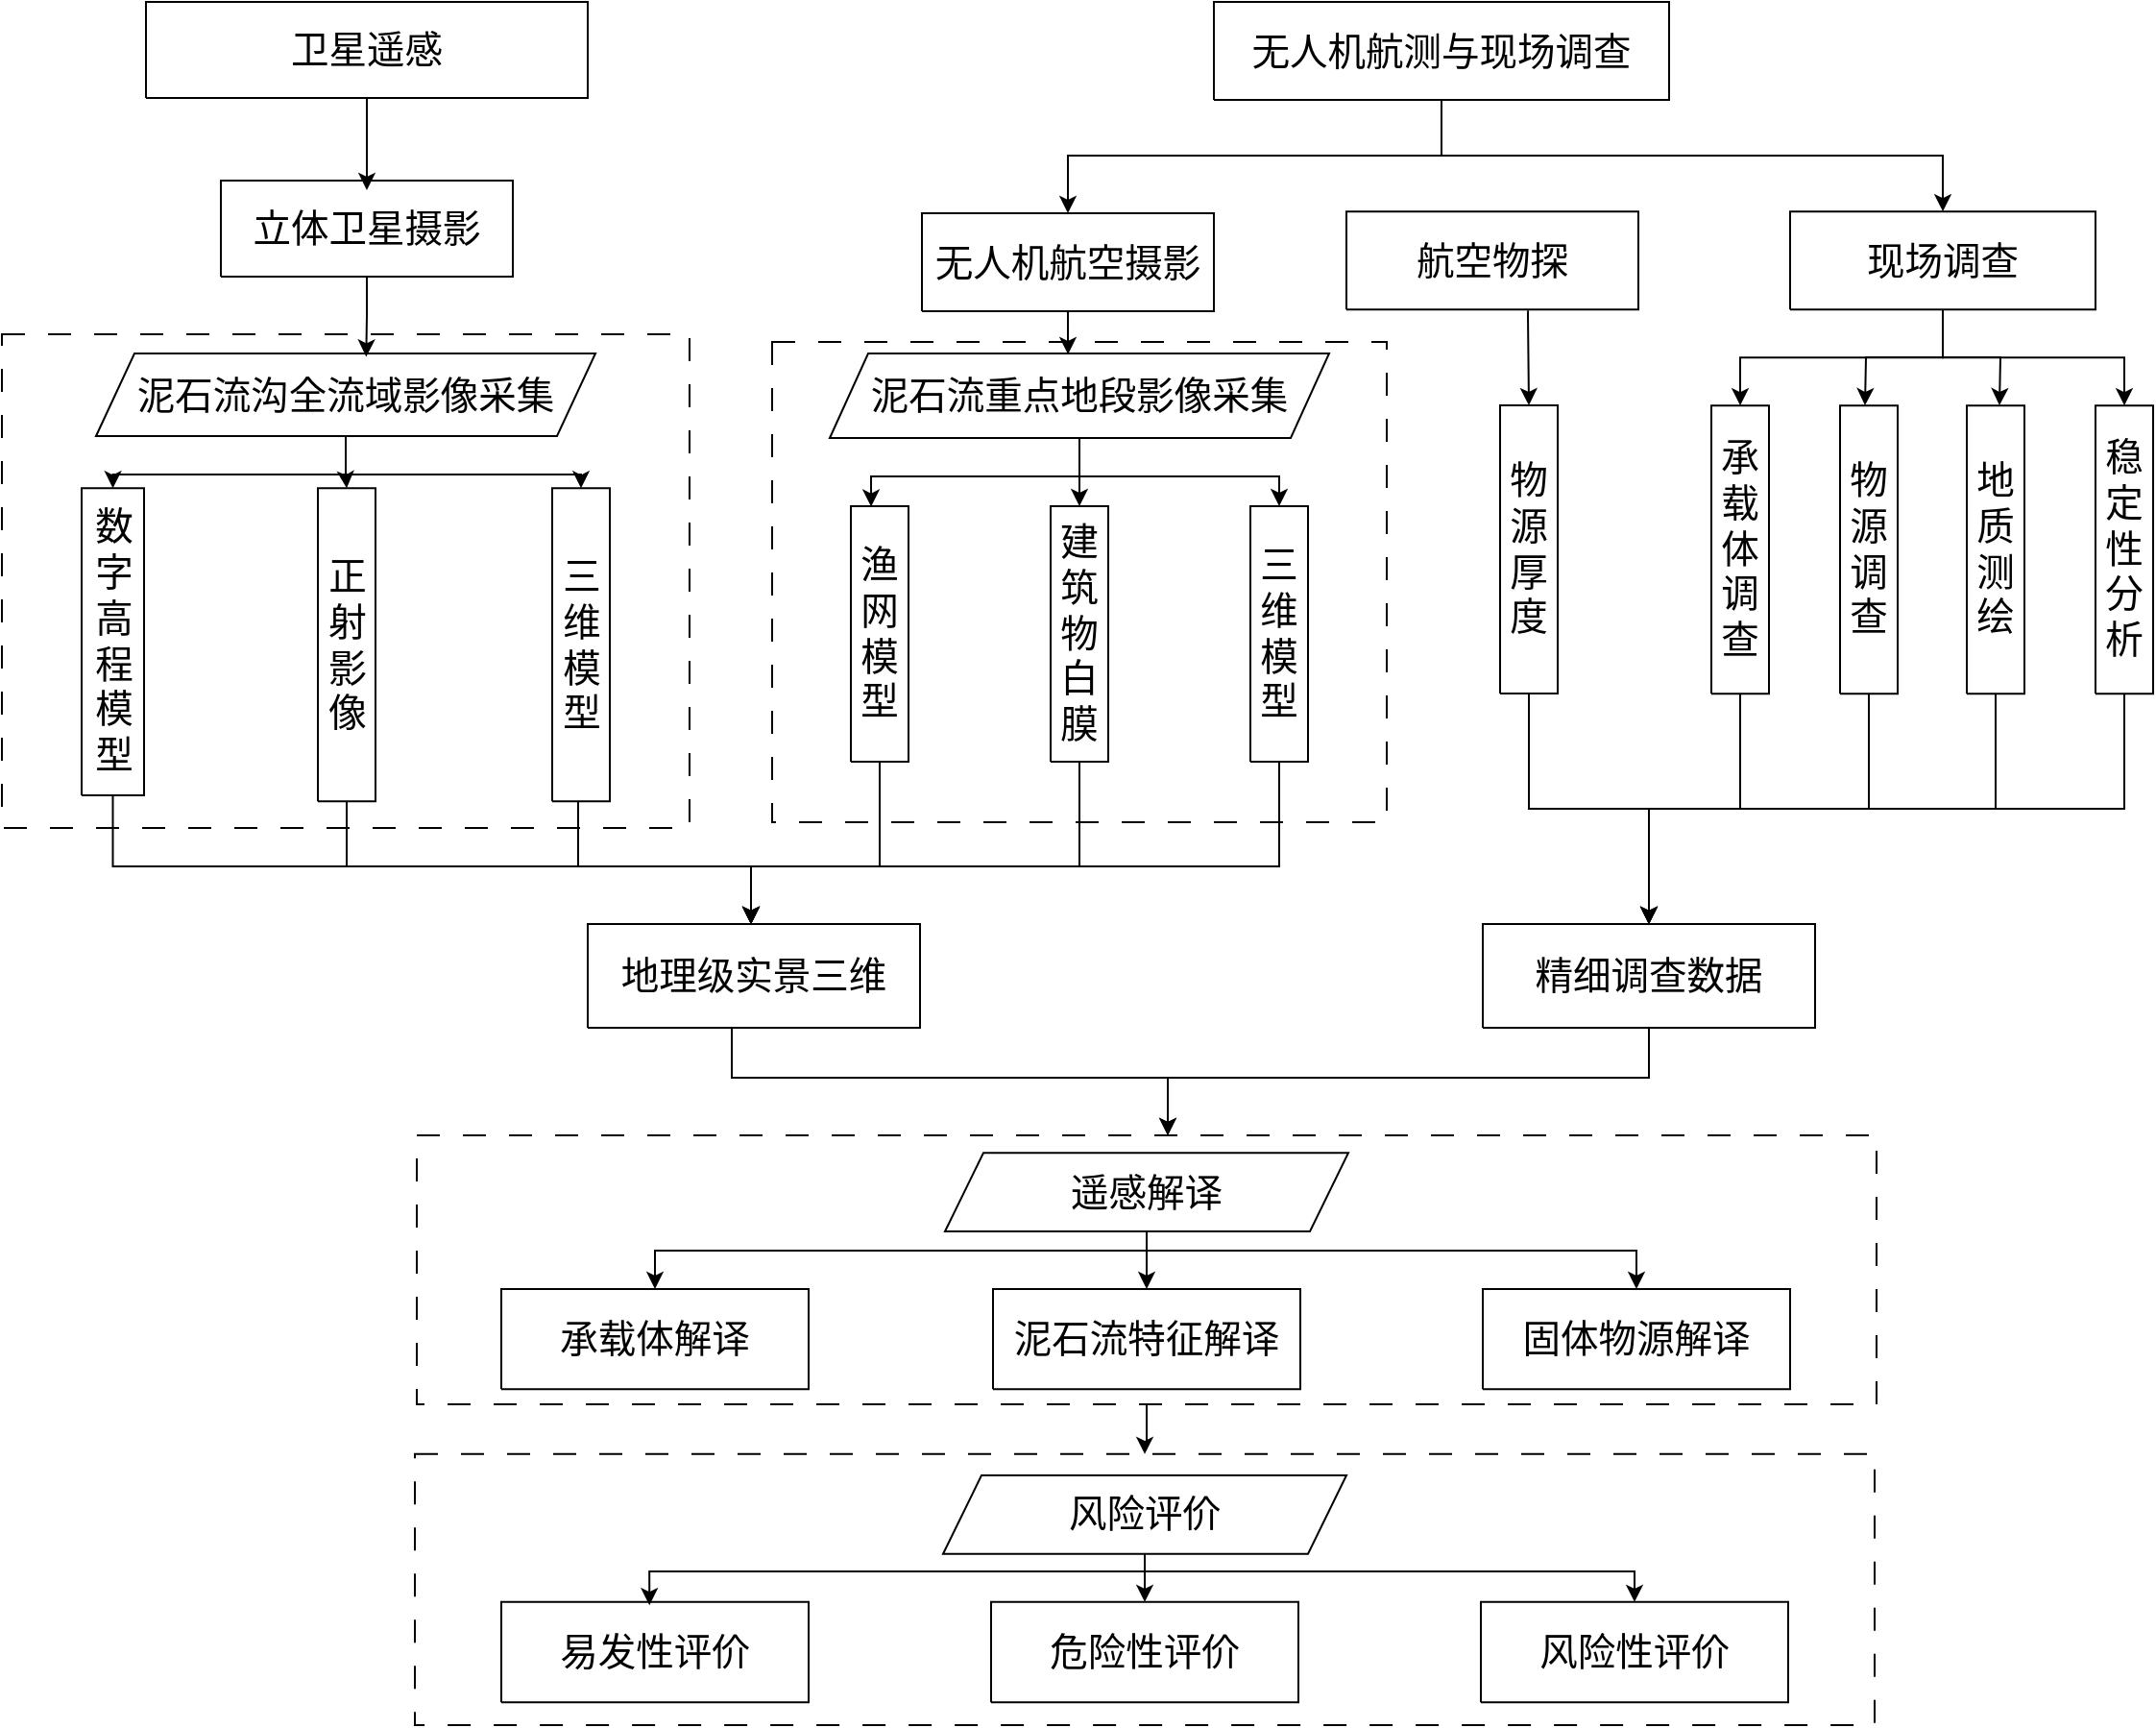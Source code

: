 <mxfile version="24.8.4">
  <diagram name="Page-1" id="Page-1">
    <mxGraphModel dx="2440" dy="1301" grid="1" gridSize="10" guides="1" tooltips="1" connect="1" arrows="1" fold="1" page="1" pageScale="1" pageWidth="827" pageHeight="1169" math="0" shadow="0">
      <root>
        <mxCell id="0" />
        <mxCell id="1" parent="0" />
        <mxCell id="-QJdFKXYUfbJt9k9TEs7-112" value="" style="rounded=0;whiteSpace=wrap;html=1;dashed=1;dashPattern=12 12;" vertex="1" parent="1">
          <mxGeometry x="741" y="297" width="320" height="250" as="geometry" />
        </mxCell>
        <mxCell id="-QJdFKXYUfbJt9k9TEs7-99" value="" style="rounded=0;whiteSpace=wrap;html=1;dashed=1;dashPattern=12 12;" vertex="1" parent="1">
          <mxGeometry x="340" y="293" width="358" height="257" as="geometry" />
        </mxCell>
        <mxCell id="-QJdFKXYUfbJt9k9TEs7-88" value="" style="rounded=0;whiteSpace=wrap;html=1;dashed=1;dashPattern=12 12;" vertex="1" parent="1">
          <mxGeometry x="555" y="875.93" width="760" height="141.07" as="geometry" />
        </mxCell>
        <mxCell id="-QJdFKXYUfbJt9k9TEs7-161" style="edgeStyle=orthogonalEdgeStyle;rounded=0;orthogonalLoop=1;jettySize=auto;html=1;entryX=0.5;entryY=0;entryDx=0;entryDy=0;" edge="1" parent="1" source="-QJdFKXYUfbJt9k9TEs7-80" target="-QJdFKXYUfbJt9k9TEs7-88">
          <mxGeometry relative="1" as="geometry" />
        </mxCell>
        <mxCell id="-QJdFKXYUfbJt9k9TEs7-80" value="" style="rounded=0;whiteSpace=wrap;html=1;dashed=1;dashPattern=12 12;" vertex="1" parent="1">
          <mxGeometry x="556" y="710" width="760" height="140" as="geometry" />
        </mxCell>
        <mxCell id="-QJdFKXYUfbJt9k9TEs7-141" style="edgeStyle=orthogonalEdgeStyle;rounded=0;orthogonalLoop=1;jettySize=auto;html=1;" edge="1" parent="1" source="2">
          <mxGeometry relative="1" as="geometry">
            <mxPoint x="730" y="600" as="targetPoint" />
            <Array as="points">
              <mxPoint x="398" y="570" />
              <mxPoint x="730" y="570" />
            </Array>
          </mxGeometry>
        </mxCell>
        <UserObject label="&lt;div style=&quot;font-size: 1px&quot;&gt;&lt;font style=&quot;font-size:19.76px;font-family:Calibri;color:#000000;direction:ltr;letter-spacing:0px;line-height:120%;opacity:1&quot;&gt;数字高程模型&lt;/font&gt;&lt;/div&gt;" tags="背景" id="2">
          <mxCell style="verticalAlign=middle;align=center;overflow=width;vsdxID=3;fillColor=#ffffff;gradientColor=none;shape=stencil(nZBLDoAgDERP0z3SIyjew0SURgSD+Lu9kMZoXLhwN9O+tukAlrNpJg1SzDH4QW/URgNYgZTkjA4UkwJUgGXng+6DX1zLfmoymdXo17xh5zmRJ6Q42BWCfc2oJfdAr+Yv+AP9Cb7OJ3H/2JG1HNGz/84klThPVCc=);strokeColor=#000000;points=[[0.5,1,0],[1,0.5,0],[0.5,0,0],[0,0.5,0],[0.5,0.5,0]];labelBackgroundColor=none;rounded=0;html=1;whiteSpace=wrap;" parent="1" vertex="1">
            <mxGeometry x="381.5" y="373.14" width="32.5" height="159.86" as="geometry" />
          </mxCell>
        </UserObject>
        <UserObject label="&lt;div style=&quot;font-size: 1px&quot;&gt;&lt;p style=&quot;text-align:center;margin-left:0;margin-right:0;margin-top:0px;margin-bottom:0px;text-indent:0;vertical-align:middle;direction:ltr;&quot;&gt;&lt;font style=&quot;font-size:19.76px;font-family:Calibri;color:#000000;direction:ltr;letter-spacing:0px;line-height:120%;opacity:1&quot;&gt;立体卫星摄影&lt;br/&gt;&lt;/font&gt;&lt;/p&gt;&lt;/div&gt;" tags="背景" id="5">
          <mxCell style="verticalAlign=middle;align=center;overflow=width;vsdxID=19;fillColor=#ffffff;gradientColor=none;shape=stencil(nZBLDoAgDERP0z3SIyjew0SURgSD+Lu9kMZoXLhwN9O+tukAlrNpJg1SzDH4QW/URgNYgZTkjA4UkwJUgGXng+6DX1zLfmoymdXo17xh5zmRJ6Q42BWCfc2oJfdAr+Yv+AP9Cb7OJ3H/2JG1HNGz/84klThPVCc=);strokeColor=#000000;points=[[0.5,1,0],[1,0.5,0],[0.5,0,0],[0,0.5,0],[0.5,0.5,0]];labelBackgroundColor=none;rounded=0;html=1;whiteSpace=wrap;" parent="1" vertex="1">
            <mxGeometry x="454" y="213" width="152" height="50" as="geometry" />
          </mxCell>
        </UserObject>
        <UserObject label="&lt;div style=&quot;font-size: 1px&quot;&gt;&lt;p style=&quot;text-align:center;margin-left:0;margin-right:0;margin-top:0px;margin-bottom:0px;text-indent:0;vertical-align:middle;direction:ltr;&quot;&gt;&lt;font style=&quot;font-size:19.76px;font-family:Calibri;color:#000000;direction:ltr;letter-spacing:0px;line-height:120%;opacity:1&quot;&gt;无人机航空摄影&lt;br/&gt;&lt;/font&gt;&lt;/p&gt;&lt;/div&gt;" tags="背景" id="6">
          <mxCell style="verticalAlign=middle;align=center;overflow=width;vsdxID=20;fillColor=#ffffff;gradientColor=none;shape=stencil(nZBLDoAgDERP0z3SIyjew0SURgSD+Lu9kMZoXLhwN9O+tukAlrNpJg1SzDH4QW/URgNYgZTkjA4UkwJUgGXng+6DX1zLfmoymdXo17xh5zmRJ6Q42BWCfc2oJfdAr+Yv+AP9Cb7OJ3H/2JG1HNGz/84klThPVCc=);strokeColor=#000000;points=[[0.5,1,0],[1,0.5,0],[0.5,0,0],[0,0.5,0],[0.5,0.5,0]];labelBackgroundColor=none;rounded=0;html=1;whiteSpace=wrap;" parent="1" vertex="1">
            <mxGeometry x="819" y="230" width="152" height="51" as="geometry" />
          </mxCell>
        </UserObject>
        <mxCell id="-QJdFKXYUfbJt9k9TEs7-83" style="edgeStyle=orthogonalEdgeStyle;rounded=0;orthogonalLoop=1;jettySize=auto;html=1;" edge="1" parent="1" source="10">
          <mxGeometry relative="1" as="geometry">
            <mxPoint x="947" y="710" as="targetPoint" />
            <Array as="points">
              <mxPoint x="720" y="680" />
              <mxPoint x="947" y="680" />
            </Array>
          </mxGeometry>
        </mxCell>
        <UserObject label="&lt;div style=&quot;font-size: 1px&quot;&gt;&lt;p style=&quot;text-align:center;margin-left:0;margin-right:0;margin-top:0px;margin-bottom:0px;text-indent:0;vertical-align:middle;direction:ltr;&quot;&gt;&lt;font style=&quot;font-size:19.76px;font-family:Calibri;color:#000000;direction:ltr;letter-spacing:0px;line-height:120%;opacity:1&quot;&gt;地理级实景三维&lt;br/&gt;&lt;/font&gt;&lt;/p&gt;&lt;/div&gt;" tags="背景" id="10">
          <mxCell style="verticalAlign=middle;align=center;overflow=width;vsdxID=40;fillColor=#ffffff;gradientColor=none;shape=stencil(nZBLDoAgDERP0z3SIyjew0SURgSD+Lu9kMZoXLhwN9O+tukAlrNpJg1SzDH4QW/URgNYgZTkjA4UkwJUgGXng+6DX1zLfmoymdXo17xh5zmRJ6Q42BWCfc2oJfdAr+Yv+AP9Cb7OJ3H/2JG1HNGz/84klThPVCc=);strokeColor=#000000;points=[[0.5,1,0],[1,0.5,0],[0.5,0,0],[0,0.5,0],[0.5,0.5,0]];labelBackgroundColor=none;rounded=0;html=1;whiteSpace=wrap;" parent="1" vertex="1">
            <mxGeometry x="645" y="600" width="173" height="54" as="geometry" />
          </mxCell>
        </UserObject>
        <mxCell id="-QJdFKXYUfbJt9k9TEs7-29" value="" style="edgeStyle=orthogonalEdgeStyle;rounded=0;orthogonalLoop=1;jettySize=auto;html=1;" edge="1" parent="1" source="-QJdFKXYUfbJt9k9TEs7-23">
          <mxGeometry relative="1" as="geometry">
            <mxPoint x="530" y="218" as="targetPoint" />
          </mxGeometry>
        </mxCell>
        <UserObject label="&lt;div style=&quot;font-size: 1px&quot;&gt;&lt;p style=&quot;text-align:center;margin-left:0;margin-right:0;margin-top:0px;margin-bottom:0px;text-indent:0;vertical-align:middle;direction:ltr;&quot;&gt;&lt;font style=&quot;font-size:19.76px;font-family:Calibri;color:#000000;direction:ltr;letter-spacing:0px;line-height:120%;opacity:1&quot;&gt;卫星遥感&lt;br&gt;&lt;/font&gt;&lt;/p&gt;&lt;/div&gt;" tags="背景" id="-QJdFKXYUfbJt9k9TEs7-23">
          <mxCell style="verticalAlign=middle;align=center;overflow=width;vsdxID=19;fillColor=#ffffff;gradientColor=none;shape=stencil(nZBLDoAgDERP0z3SIyjew0SURgSD+Lu9kMZoXLhwN9O+tukAlrNpJg1SzDH4QW/URgNYgZTkjA4UkwJUgGXng+6DX1zLfmoymdXo17xh5zmRJ6Q42BWCfc2oJfdAr+Yv+AP9Cb7OJ3H/2JG1HNGz/84klThPVCc=);strokeColor=#000000;points=[[0.5,1,0],[1,0.5,0],[0.5,0,0],[0,0.5,0],[0.5,0.5,0]];labelBackgroundColor=none;rounded=0;html=1;whiteSpace=wrap;" vertex="1" parent="1">
            <mxGeometry x="415" y="120" width="230" height="50" as="geometry" />
          </mxCell>
        </UserObject>
        <mxCell id="-QJdFKXYUfbJt9k9TEs7-30" value="" style="edgeStyle=orthogonalEdgeStyle;rounded=0;orthogonalLoop=1;jettySize=auto;html=1;" edge="1" parent="1" source="-QJdFKXYUfbJt9k9TEs7-24" target="6">
          <mxGeometry relative="1" as="geometry">
            <Array as="points">
              <mxPoint x="1089" y="200" />
              <mxPoint x="895" y="200" />
            </Array>
          </mxGeometry>
        </mxCell>
        <UserObject label="&lt;div style=&quot;font-size: 1px&quot;&gt;&lt;p style=&quot;text-align:center;margin-left:0;margin-right:0;margin-top:0px;margin-bottom:0px;text-indent:0;vertical-align:middle;direction:ltr;&quot;&gt;&lt;font style=&quot;font-size:19.76px;font-family:Calibri;color:#000000;direction:ltr;letter-spacing:0px;line-height:120%;opacity:1&quot;&gt;无人机航测与现场调查&lt;br&gt;&lt;/font&gt;&lt;/p&gt;&lt;/div&gt;" tags="背景" id="-QJdFKXYUfbJt9k9TEs7-24">
          <mxCell style="verticalAlign=middle;align=center;overflow=width;vsdxID=19;fillColor=#ffffff;gradientColor=none;shape=stencil(nZBLDoAgDERP0z3SIyjew0SURgSD+Lu9kMZoXLhwN9O+tukAlrNpJg1SzDH4QW/URgNYgZTkjA4UkwJUgGXng+6DX1zLfmoymdXo17xh5zmRJ6Q42BWCfc2oJfdAr+Yv+AP9Cb7OJ3H/2JG1HNGz/84klThPVCc=);strokeColor=#000000;points=[[0.5,1,0],[1,0.5,0],[0.5,0,0],[0,0.5,0],[0.5,0.5,0]];labelBackgroundColor=none;rounded=0;html=1;whiteSpace=wrap;" vertex="1" parent="1">
            <mxGeometry x="971" y="120" width="237" height="51" as="geometry" />
          </mxCell>
        </UserObject>
        <mxCell id="-QJdFKXYUfbJt9k9TEs7-60" style="edgeStyle=orthogonalEdgeStyle;rounded=0;orthogonalLoop=1;jettySize=auto;html=1;" edge="1" parent="1" source="-QJdFKXYUfbJt9k9TEs7-31">
          <mxGeometry relative="1" as="geometry">
            <mxPoint x="1310" y="330" as="targetPoint" />
          </mxGeometry>
        </mxCell>
        <mxCell id="-QJdFKXYUfbJt9k9TEs7-61" style="edgeStyle=orthogonalEdgeStyle;rounded=0;orthogonalLoop=1;jettySize=auto;html=1;" edge="1" parent="1" source="-QJdFKXYUfbJt9k9TEs7-31">
          <mxGeometry relative="1" as="geometry">
            <mxPoint x="1380" y="330" as="targetPoint" />
          </mxGeometry>
        </mxCell>
        <UserObject label="&lt;div style=&quot;font-size: 1px&quot;&gt;&lt;p style=&quot;text-align:center;margin-left:0;margin-right:0;margin-top:0px;margin-bottom:0px;text-indent:0;vertical-align:middle;direction:ltr;&quot;&gt;&lt;font style=&quot;font-size:19.76px;font-family:Calibri;color:#000000;direction:ltr;letter-spacing:0px;line-height:120%;opacity:1&quot;&gt;现场调查&lt;br&gt;&lt;/font&gt;&lt;/p&gt;&lt;/div&gt;" tags="背景" id="-QJdFKXYUfbJt9k9TEs7-31">
          <mxCell style="verticalAlign=middle;align=center;overflow=width;vsdxID=20;fillColor=#ffffff;gradientColor=none;shape=stencil(nZBLDoAgDERP0z3SIyjew0SURgSD+Lu9kMZoXLhwN9O+tukAlrNpJg1SzDH4QW/URgNYgZTkjA4UkwJUgGXng+6DX1zLfmoymdXo17xh5zmRJ6Q42BWCfc2oJfdAr+Yv+AP9Cb7OJ3H/2JG1HNGz/84klThPVCc=);strokeColor=#000000;points=[[0.5,1,0],[1,0.5,0],[0.5,0,0],[0,0.5,0],[0.5,0.5,0]];labelBackgroundColor=none;rounded=0;html=1;whiteSpace=wrap;" vertex="1" parent="1">
            <mxGeometry x="1271" y="229.07" width="159" height="51" as="geometry" />
          </mxCell>
        </UserObject>
        <mxCell id="-QJdFKXYUfbJt9k9TEs7-32" style="edgeStyle=orthogonalEdgeStyle;rounded=0;orthogonalLoop=1;jettySize=auto;html=1;entryX=0.5;entryY=0;entryDx=0;entryDy=0;entryPerimeter=0;" edge="1" parent="1" source="-QJdFKXYUfbJt9k9TEs7-24" target="-QJdFKXYUfbJt9k9TEs7-31">
          <mxGeometry relative="1" as="geometry">
            <Array as="points">
              <mxPoint x="1089" y="200" />
              <mxPoint x="1351" y="200" />
            </Array>
          </mxGeometry>
        </mxCell>
        <UserObject label="&lt;div style=&quot;&quot;&gt;&lt;p style=&quot;text-align: center; margin: 0px; text-indent: 0px; vertical-align: middle; direction: ltr;&quot;&gt;&lt;font face=&quot;Calibri&quot;&gt;&lt;span style=&quot;font-size: 19.76px;&quot;&gt;承载体调查&lt;/span&gt;&lt;/font&gt;&lt;/p&gt;&lt;/div&gt;" tags="背景" id="-QJdFKXYUfbJt9k9TEs7-48">
          <mxCell style="verticalAlign=middle;align=center;overflow=width;vsdxID=9;fillColor=#ffffff;gradientColor=none;shape=stencil(nZBLDoAgDERP0z3SIyjew0SURgSD+Lu9kMZoXLhwN9O+tukAlrNpJg1SzDH4QW/URgNYgZTkjA4UkwJUgGXng+6DX1zLfmoymdXo17xh5zmRJ6Q42BWCfc2oJfdAr+Yv+AP9Cb7OJ3H/2JG1HNGz/84klThPVCc=);strokeColor=#000000;points=[[0.5,1,0],[1,0.5,0],[0.5,0,0],[0,0.5,0],[0.5,0.5,0]];labelBackgroundColor=none;rounded=0;html=1;whiteSpace=wrap;" vertex="1" parent="1">
            <mxGeometry x="1230" y="330.07" width="30" height="150" as="geometry" />
          </mxCell>
        </UserObject>
        <UserObject label="&lt;div style=&quot;&quot;&gt;&lt;p style=&quot;text-align: center; margin: 0px; text-indent: 0px; vertical-align: middle; direction: ltr;&quot;&gt;&lt;font face=&quot;Calibri&quot;&gt;&lt;span style=&quot;font-size: 19.76px;&quot;&gt;物源调查&lt;/span&gt;&lt;/font&gt;&lt;/p&gt;&lt;/div&gt;" tags="背景" id="-QJdFKXYUfbJt9k9TEs7-49">
          <mxCell style="verticalAlign=middle;align=center;overflow=width;vsdxID=9;fillColor=#ffffff;gradientColor=none;shape=stencil(nZBLDoAgDERP0z3SIyjew0SURgSD+Lu9kMZoXLhwN9O+tukAlrNpJg1SzDH4QW/URgNYgZTkjA4UkwJUgGXng+6DX1zLfmoymdXo17xh5zmRJ6Q42BWCfc2oJfdAr+Yv+AP9Cb7OJ3H/2JG1HNGz/84klThPVCc=);strokeColor=#000000;points=[[0.5,1,0],[1,0.5,0],[0.5,0,0],[0,0.5,0],[0.5,0.5,0]];labelBackgroundColor=none;rounded=0;html=1;whiteSpace=wrap;" vertex="1" parent="1">
            <mxGeometry x="1297" y="330.07" width="30" height="150" as="geometry" />
          </mxCell>
        </UserObject>
        <UserObject label="&lt;div style=&quot;&quot;&gt;&lt;p style=&quot;text-align: center; margin: 0px; text-indent: 0px; vertical-align: middle; direction: ltr;&quot;&gt;&lt;font face=&quot;Calibri&quot;&gt;&lt;span style=&quot;font-size: 19.76px;&quot;&gt;地质测绘&lt;/span&gt;&lt;/font&gt;&lt;/p&gt;&lt;/div&gt;" tags="背景" id="-QJdFKXYUfbJt9k9TEs7-50">
          <mxCell style="verticalAlign=middle;align=center;overflow=width;vsdxID=9;fillColor=#ffffff;gradientColor=none;shape=stencil(nZBLDoAgDERP0z3SIyjew0SURgSD+Lu9kMZoXLhwN9O+tukAlrNpJg1SzDH4QW/URgNYgZTkjA4UkwJUgGXng+6DX1zLfmoymdXo17xh5zmRJ6Q42BWCfc2oJfdAr+Yv+AP9Cb7OJ3H/2JG1HNGz/84klThPVCc=);strokeColor=#000000;points=[[0.5,1,0],[1,0.5,0],[0.5,0,0],[0,0.5,0],[0.5,0.5,0]];labelBackgroundColor=none;rounded=0;html=1;whiteSpace=wrap;" vertex="1" parent="1">
            <mxGeometry x="1363" y="330.07" width="30" height="150" as="geometry" />
          </mxCell>
        </UserObject>
        <UserObject label="&lt;div style=&quot;&quot;&gt;&lt;p style=&quot;text-align: center; margin: 0px; text-indent: 0px; vertical-align: middle; direction: ltr;&quot;&gt;&lt;font face=&quot;Calibri&quot;&gt;&lt;span style=&quot;font-size: 19.76px;&quot;&gt;稳定性分析&lt;/span&gt;&lt;/font&gt;&lt;/p&gt;&lt;/div&gt;" tags="背景" id="-QJdFKXYUfbJt9k9TEs7-52">
          <mxCell style="verticalAlign=middle;align=center;overflow=width;vsdxID=9;fillColor=#ffffff;gradientColor=none;shape=stencil(nZBLDoAgDERP0z3SIyjew0SURgSD+Lu9kMZoXLhwN9O+tukAlrNpJg1SzDH4QW/URgNYgZTkjA4UkwJUgGXng+6DX1zLfmoymdXo17xh5zmRJ6Q42BWCfc2oJfdAr+Yv+AP9Cb7OJ3H/2JG1HNGz/84klThPVCc=);strokeColor=#000000;points=[[0.5,1,0],[1,0.5,0],[0.5,0,0],[0,0.5,0],[0.5,0.5,0]];labelBackgroundColor=none;rounded=0;html=1;whiteSpace=wrap;" vertex="1" parent="1">
            <mxGeometry x="1430" y="330.07" width="30" height="150" as="geometry" />
          </mxCell>
        </UserObject>
        <UserObject label="&lt;div style=&quot;font-size: 1px&quot;&gt;&lt;p style=&quot;text-align:center;margin-left:0;margin-right:0;margin-top:0px;margin-bottom:0px;text-indent:0;vertical-align:middle;direction:ltr;&quot;&gt;&lt;font style=&quot;font-size:19.76px;font-family:Calibri;color:#000000;direction:ltr;letter-spacing:0px;line-height:120%;opacity:1&quot;&gt;航空物探&lt;/font&gt;&lt;/p&gt;&lt;/div&gt;" tags="背景" id="-QJdFKXYUfbJt9k9TEs7-54">
          <mxCell style="verticalAlign=middle;align=center;overflow=width;vsdxID=20;fillColor=#ffffff;gradientColor=none;shape=stencil(nZBLDoAgDERP0z3SIyjew0SURgSD+Lu9kMZoXLhwN9O+tukAlrNpJg1SzDH4QW/URgNYgZTkjA4UkwJUgGXng+6DX1zLfmoymdXo17xh5zmRJ6Q42BWCfc2oJfdAr+Yv+AP9Cb7OJ3H/2JG1HNGz/84klThPVCc=);strokeColor=#000000;points=[[0.5,1,0],[1,0.5,0],[0.5,0,0],[0,0.5,0],[0.5,0.5,0]];labelBackgroundColor=none;rounded=0;html=1;whiteSpace=wrap;" vertex="1" parent="1">
            <mxGeometry x="1040" y="229.07" width="152" height="51" as="geometry" />
          </mxCell>
        </UserObject>
        <UserObject label="&lt;div style=&quot;&quot;&gt;&lt;p style=&quot;text-align: center; margin: 0px; text-indent: 0px; vertical-align: middle; direction: ltr;&quot;&gt;&lt;font face=&quot;Calibri&quot;&gt;&lt;span style=&quot;font-size: 19.76px;&quot;&gt;物源厚度&lt;/span&gt;&lt;/font&gt;&lt;/p&gt;&lt;/div&gt;" tags="背景" id="-QJdFKXYUfbJt9k9TEs7-55">
          <mxCell style="verticalAlign=middle;align=center;overflow=width;vsdxID=9;fillColor=#ffffff;gradientColor=none;shape=stencil(nZBLDoAgDERP0z3SIyjew0SURgSD+Lu9kMZoXLhwN9O+tukAlrNpJg1SzDH4QW/URgNYgZTkjA4UkwJUgGXng+6DX1zLfmoymdXo17xh5zmRJ6Q42BWCfc2oJfdAr+Yv+AP9Cb7OJ3H/2JG1HNGz/84klThPVCc=);strokeColor=#000000;points=[[0.5,1,0],[1,0.5,0],[0.5,0,0],[0,0.5,0],[0.5,0.5,0]];labelBackgroundColor=none;rounded=0;html=1;whiteSpace=wrap;" vertex="1" parent="1">
            <mxGeometry x="1120" y="330" width="30" height="150" as="geometry" />
          </mxCell>
        </UserObject>
        <mxCell id="-QJdFKXYUfbJt9k9TEs7-56" style="edgeStyle=orthogonalEdgeStyle;rounded=0;orthogonalLoop=1;jettySize=auto;html=1;exitX=0.622;exitY=1.01;exitDx=0;exitDy=0;exitPerimeter=0;entryX=0.5;entryY=0;entryDx=0;entryDy=0;entryPerimeter=0;" edge="1" parent="1" source="-QJdFKXYUfbJt9k9TEs7-54" target="-QJdFKXYUfbJt9k9TEs7-55">
          <mxGeometry relative="1" as="geometry">
            <Array as="points">
              <mxPoint x="1135" y="283" />
              <mxPoint x="1135" y="283" />
            </Array>
          </mxGeometry>
        </mxCell>
        <mxCell id="-QJdFKXYUfbJt9k9TEs7-62" style="edgeStyle=orthogonalEdgeStyle;rounded=0;orthogonalLoop=1;jettySize=auto;html=1;entryX=0.5;entryY=0;entryDx=0;entryDy=0;entryPerimeter=0;" edge="1" parent="1" source="-QJdFKXYUfbJt9k9TEs7-31" target="-QJdFKXYUfbJt9k9TEs7-52">
          <mxGeometry relative="1" as="geometry" />
        </mxCell>
        <mxCell id="-QJdFKXYUfbJt9k9TEs7-63" style="edgeStyle=orthogonalEdgeStyle;rounded=0;orthogonalLoop=1;jettySize=auto;html=1;entryX=0.5;entryY=0;entryDx=0;entryDy=0;entryPerimeter=0;exitX=0.5;exitY=1;exitDx=0;exitDy=0;exitPerimeter=0;" edge="1" parent="1" source="-QJdFKXYUfbJt9k9TEs7-31" target="-QJdFKXYUfbJt9k9TEs7-48">
          <mxGeometry relative="1" as="geometry" />
        </mxCell>
        <UserObject label="&lt;div style=&quot;&quot;&gt;&lt;p style=&quot;text-align: center; margin: 0px; text-indent: 0px; vertical-align: middle; direction: ltr;&quot;&gt;&lt;font face=&quot;Calibri&quot;&gt;&lt;span style=&quot;font-size: 19.76px;&quot;&gt;精细调查数据&lt;/span&gt;&lt;/font&gt;&lt;/p&gt;&lt;/div&gt;" tags="背景" id="-QJdFKXYUfbJt9k9TEs7-64">
          <mxCell style="verticalAlign=middle;align=center;overflow=width;vsdxID=40;fillColor=#ffffff;gradientColor=none;shape=stencil(nZBLDoAgDERP0z3SIyjew0SURgSD+Lu9kMZoXLhwN9O+tukAlrNpJg1SzDH4QW/URgNYgZTkjA4UkwJUgGXng+6DX1zLfmoymdXo17xh5zmRJ6Q42BWCfc2oJfdAr+Yv+AP9Cb7OJ3H/2JG1HNGz/84klThPVCc=);strokeColor=#000000;points=[[0.5,1,0],[1,0.5,0],[0.5,0,0],[0,0.5,0],[0.5,0.5,0]];labelBackgroundColor=none;rounded=0;html=1;whiteSpace=wrap;" vertex="1" parent="1">
            <mxGeometry x="1111" y="600" width="173" height="54" as="geometry" />
          </mxCell>
        </UserObject>
        <mxCell id="-QJdFKXYUfbJt9k9TEs7-65" style="edgeStyle=orthogonalEdgeStyle;rounded=0;orthogonalLoop=1;jettySize=auto;html=1;entryX=0.5;entryY=0;entryDx=0;entryDy=0;entryPerimeter=0;exitX=0.5;exitY=1;exitDx=0;exitDy=0;exitPerimeter=0;" edge="1" parent="1" source="-QJdFKXYUfbJt9k9TEs7-55" target="-QJdFKXYUfbJt9k9TEs7-64">
          <mxGeometry relative="1" as="geometry" />
        </mxCell>
        <mxCell id="-QJdFKXYUfbJt9k9TEs7-67" style="edgeStyle=orthogonalEdgeStyle;rounded=0;orthogonalLoop=1;jettySize=auto;html=1;entryX=0.5;entryY=0;entryDx=0;entryDy=0;entryPerimeter=0;" edge="1" parent="1" source="-QJdFKXYUfbJt9k9TEs7-48" target="-QJdFKXYUfbJt9k9TEs7-64">
          <mxGeometry relative="1" as="geometry" />
        </mxCell>
        <mxCell id="-QJdFKXYUfbJt9k9TEs7-68" style="edgeStyle=orthogonalEdgeStyle;rounded=0;orthogonalLoop=1;jettySize=auto;html=1;entryX=0.5;entryY=0;entryDx=0;entryDy=0;entryPerimeter=0;exitX=0.5;exitY=1;exitDx=0;exitDy=0;exitPerimeter=0;" edge="1" parent="1" source="-QJdFKXYUfbJt9k9TEs7-49" target="-QJdFKXYUfbJt9k9TEs7-64">
          <mxGeometry relative="1" as="geometry" />
        </mxCell>
        <mxCell id="-QJdFKXYUfbJt9k9TEs7-70" style="edgeStyle=orthogonalEdgeStyle;rounded=0;orthogonalLoop=1;jettySize=auto;html=1;entryX=0.5;entryY=0;entryDx=0;entryDy=0;entryPerimeter=0;exitX=0.5;exitY=1;exitDx=0;exitDy=0;exitPerimeter=0;" edge="1" parent="1" source="-QJdFKXYUfbJt9k9TEs7-50" target="-QJdFKXYUfbJt9k9TEs7-64">
          <mxGeometry relative="1" as="geometry" />
        </mxCell>
        <mxCell id="-QJdFKXYUfbJt9k9TEs7-71" style="edgeStyle=orthogonalEdgeStyle;rounded=0;orthogonalLoop=1;jettySize=auto;html=1;entryX=0.5;entryY=0;entryDx=0;entryDy=0;entryPerimeter=0;exitX=0.5;exitY=1;exitDx=0;exitDy=0;exitPerimeter=0;" edge="1" parent="1" source="-QJdFKXYUfbJt9k9TEs7-52" target="-QJdFKXYUfbJt9k9TEs7-64">
          <mxGeometry relative="1" as="geometry" />
        </mxCell>
        <UserObject label="&lt;div style=&quot;font-size: 1px&quot;&gt;&lt;p style=&quot;text-align:center;margin-left:0;margin-right:0;margin-top:0px;margin-bottom:0px;text-indent:0;vertical-align:middle;direction:ltr;&quot;&gt;&lt;font style=&quot;font-size:19.76px;font-family:Calibri;color:#000000;direction:ltr;letter-spacing:0px;line-height:120%;opacity:1&quot;&gt;承载体解译&lt;/font&gt;&lt;/p&gt;&lt;/div&gt;" tags="背景" id="-QJdFKXYUfbJt9k9TEs7-72">
          <mxCell style="verticalAlign=middle;align=center;overflow=width;vsdxID=9;fillColor=#ffffff;gradientColor=none;shape=stencil(nZBLDoAgDERP0z3SIyjew0SURgSD+Lu9kMZoXLhwN9O+tukAlrNpJg1SzDH4QW/URgNYgZTkjA4UkwJUgGXng+6DX1zLfmoymdXo17xh5zmRJ6Q42BWCfc2oJfdAr+Yv+AP9Cb7OJ3H/2JG1HNGz/84klThPVCc=);strokeColor=#000000;points=[[0.5,1,0],[1,0.5,0],[0.5,0,0],[0,0.5,0],[0.5,0.5,0]];labelBackgroundColor=none;rounded=0;html=1;whiteSpace=wrap;" vertex="1" parent="1">
            <mxGeometry x="600" y="790" width="160" height="52.14" as="geometry" />
          </mxCell>
        </UserObject>
        <UserObject label="&lt;div style=&quot;&quot;&gt;&lt;p style=&quot;text-align: center; margin: 0px; text-indent: 0px; vertical-align: middle; direction: ltr;&quot;&gt;&lt;font face=&quot;Calibri&quot;&gt;&lt;span style=&quot;font-size: 19.76px;&quot;&gt;泥石流特征解译&lt;/span&gt;&lt;/font&gt;&lt;/p&gt;&lt;/div&gt;" tags="背景" id="-QJdFKXYUfbJt9k9TEs7-74">
          <mxCell style="verticalAlign=middle;align=center;overflow=width;vsdxID=9;fillColor=#ffffff;gradientColor=none;shape=stencil(nZBLDoAgDERP0z3SIyjew0SURgSD+Lu9kMZoXLhwN9O+tukAlrNpJg1SzDH4QW/URgNYgZTkjA4UkwJUgGXng+6DX1zLfmoymdXo17xh5zmRJ6Q42BWCfc2oJfdAr+Yv+AP9Cb7OJ3H/2JG1HNGz/84klThPVCc=);strokeColor=#000000;points=[[0.5,1,0],[1,0.5,0],[0.5,0,0],[0,0.5,0],[0.5,0.5,0]];labelBackgroundColor=none;rounded=0;html=1;whiteSpace=wrap;" vertex="1" parent="1">
            <mxGeometry x="856" y="790" width="160" height="52.14" as="geometry" />
          </mxCell>
        </UserObject>
        <UserObject label="&lt;div style=&quot;&quot;&gt;&lt;p style=&quot;text-align: center; margin: 0px; text-indent: 0px; vertical-align: middle; direction: ltr;&quot;&gt;&lt;font face=&quot;Calibri&quot;&gt;&lt;span style=&quot;font-size: 19.76px;&quot;&gt;固体物源解译&lt;/span&gt;&lt;/font&gt;&lt;/p&gt;&lt;/div&gt;" tags="背景" id="-QJdFKXYUfbJt9k9TEs7-75">
          <mxCell style="verticalAlign=middle;align=center;overflow=width;vsdxID=9;fillColor=#ffffff;gradientColor=none;shape=stencil(nZBLDoAgDERP0z3SIyjew0SURgSD+Lu9kMZoXLhwN9O+tukAlrNpJg1SzDH4QW/URgNYgZTkjA4UkwJUgGXng+6DX1zLfmoymdXo17xh5zmRJ6Q42BWCfc2oJfdAr+Yv+AP9Cb7OJ3H/2JG1HNGz/84klThPVCc=);strokeColor=#000000;points=[[0.5,1,0],[1,0.5,0],[0.5,0,0],[0,0.5,0],[0.5,0.5,0]];labelBackgroundColor=none;rounded=0;html=1;whiteSpace=wrap;" vertex="1" parent="1">
            <mxGeometry x="1111" y="790" width="160" height="52.14" as="geometry" />
          </mxCell>
        </UserObject>
        <UserObject label="&lt;div style=&quot;&quot;&gt;&lt;p style=&quot;text-align: center; margin: 0px; text-indent: 0px; vertical-align: middle; direction: ltr;&quot;&gt;&lt;font face=&quot;Calibri&quot;&gt;&lt;span style=&quot;font-size: 19.76px;&quot;&gt;易发性评价&lt;/span&gt;&lt;/font&gt;&lt;/p&gt;&lt;/div&gt;" tags="背景" id="-QJdFKXYUfbJt9k9TEs7-76">
          <mxCell style="verticalAlign=middle;align=center;overflow=width;vsdxID=9;fillColor=#ffffff;gradientColor=none;shape=stencil(nZBLDoAgDERP0z3SIyjew0SURgSD+Lu9kMZoXLhwN9O+tukAlrNpJg1SzDH4QW/URgNYgZTkjA4UkwJUgGXng+6DX1zLfmoymdXo17xh5zmRJ6Q42BWCfc2oJfdAr+Yv+AP9Cb7OJ3H/2JG1HNGz/84klThPVCc=);strokeColor=#000000;points=[[0.5,1,0],[1,0.5,0],[0.5,0,0],[0,0.5,0],[0.5,0.5,0]];labelBackgroundColor=none;rounded=0;html=1;whiteSpace=wrap;" vertex="1" parent="1">
            <mxGeometry x="600" y="952.93" width="160" height="52.14" as="geometry" />
          </mxCell>
        </UserObject>
        <UserObject label="&lt;div style=&quot;&quot;&gt;&lt;p style=&quot;text-align: center; margin: 0px; text-indent: 0px; vertical-align: middle; direction: ltr;&quot;&gt;&lt;font face=&quot;Calibri&quot;&gt;&lt;span style=&quot;font-size: 19.76px;&quot;&gt;危险性评价&lt;/span&gt;&lt;/font&gt;&lt;/p&gt;&lt;/div&gt;" tags="背景" id="-QJdFKXYUfbJt9k9TEs7-77">
          <mxCell style="verticalAlign=middle;align=center;overflow=width;vsdxID=9;fillColor=#ffffff;gradientColor=none;shape=stencil(nZBLDoAgDERP0z3SIyjew0SURgSD+Lu9kMZoXLhwN9O+tukAlrNpJg1SzDH4QW/URgNYgZTkjA4UkwJUgGXng+6DX1zLfmoymdXo17xh5zmRJ6Q42BWCfc2oJfdAr+Yv+AP9Cb7OJ3H/2JG1HNGz/84klThPVCc=);strokeColor=#000000;points=[[0.5,1,0],[1,0.5,0],[0.5,0,0],[0,0.5,0],[0.5,0.5,0]];labelBackgroundColor=none;rounded=0;html=1;whiteSpace=wrap;" vertex="1" parent="1">
            <mxGeometry x="855" y="952.93" width="160" height="52.14" as="geometry" />
          </mxCell>
        </UserObject>
        <UserObject label="&lt;div style=&quot;&quot;&gt;&lt;p style=&quot;text-align: center; margin: 0px; text-indent: 0px; vertical-align: middle; direction: ltr;&quot;&gt;&lt;font face=&quot;Calibri&quot;&gt;&lt;span style=&quot;font-size: 19.76px;&quot;&gt;风险性评价&lt;/span&gt;&lt;/font&gt;&lt;/p&gt;&lt;/div&gt;" tags="背景" id="-QJdFKXYUfbJt9k9TEs7-78">
          <mxCell style="verticalAlign=middle;align=center;overflow=width;vsdxID=9;fillColor=#ffffff;gradientColor=none;shape=stencil(nZBLDoAgDERP0z3SIyjew0SURgSD+Lu9kMZoXLhwN9O+tukAlrNpJg1SzDH4QW/URgNYgZTkjA4UkwJUgGXng+6DX1zLfmoymdXo17xh5zmRJ6Q42BWCfc2oJfdAr+Yv+AP9Cb7OJ3H/2JG1HNGz/84klThPVCc=);strokeColor=#000000;points=[[0.5,1,0],[1,0.5,0],[0.5,0,0],[0,0.5,0],[0.5,0.5,0]];labelBackgroundColor=none;rounded=0;html=1;whiteSpace=wrap;" vertex="1" parent="1">
            <mxGeometry x="1110" y="952.93" width="160" height="52.14" as="geometry" />
          </mxCell>
        </UserObject>
        <mxCell id="-QJdFKXYUfbJt9k9TEs7-84" style="edgeStyle=orthogonalEdgeStyle;rounded=0;orthogonalLoop=1;jettySize=auto;html=1;entryX=0.5;entryY=0;entryDx=0;entryDy=0;entryPerimeter=0;" edge="1" parent="1" source="-QJdFKXYUfbJt9k9TEs7-64">
          <mxGeometry relative="1" as="geometry">
            <mxPoint x="947" y="710" as="targetPoint" />
            <Array as="points">
              <mxPoint x="1198" y="680" />
              <mxPoint x="947" y="680" />
            </Array>
          </mxGeometry>
        </mxCell>
        <mxCell id="-QJdFKXYUfbJt9k9TEs7-142" style="edgeStyle=orthogonalEdgeStyle;rounded=0;orthogonalLoop=1;jettySize=auto;html=1;" edge="1" parent="1" source="-QJdFKXYUfbJt9k9TEs7-91">
          <mxGeometry relative="1" as="geometry">
            <mxPoint x="730" y="600" as="targetPoint" />
            <Array as="points">
              <mxPoint x="520" y="570" />
              <mxPoint x="730" y="570" />
            </Array>
          </mxGeometry>
        </mxCell>
        <UserObject label="&lt;div style=&quot;font-size: 1px&quot;&gt;&lt;font style=&quot;font-size:19.76px;font-family:Calibri;color:#000000;direction:ltr;letter-spacing:0px;line-height:120%;opacity:1&quot;&gt;正射影像&lt;/font&gt;&lt;/div&gt;" tags="背景" id="-QJdFKXYUfbJt9k9TEs7-91">
          <mxCell style="verticalAlign=middle;align=center;overflow=width;vsdxID=3;fillColor=#ffffff;gradientColor=none;shape=stencil(nZBLDoAgDERP0z3SIyjew0SURgSD+Lu9kMZoXLhwN9O+tukAlrNpJg1SzDH4QW/URgNYgZTkjA4UkwJUgGXng+6DX1zLfmoymdXo17xh5zmRJ6Q42BWCfc2oJfdAr+Yv+AP9Cb7OJ3H/2JG1HNGz/84klThPVCc=);strokeColor=#000000;points=[[0.5,1,0],[1,0.5,0],[0.5,0,0],[0,0.5,0],[0.5,0.5,0]];labelBackgroundColor=none;rounded=0;html=1;whiteSpace=wrap;" vertex="1" parent="1">
            <mxGeometry x="504.5" y="373.14" width="30" height="163" as="geometry" />
          </mxCell>
        </UserObject>
        <mxCell id="-QJdFKXYUfbJt9k9TEs7-143" style="edgeStyle=orthogonalEdgeStyle;rounded=0;orthogonalLoop=1;jettySize=auto;html=1;" edge="1" parent="1" source="-QJdFKXYUfbJt9k9TEs7-92">
          <mxGeometry relative="1" as="geometry">
            <mxPoint x="730" y="600" as="targetPoint" />
            <Array as="points">
              <mxPoint x="797" y="570" />
              <mxPoint x="730" y="570" />
            </Array>
          </mxGeometry>
        </mxCell>
        <UserObject label="&lt;div style=&quot;font-size: 1px&quot;&gt;&lt;font style=&quot;font-size:19.76px;font-family:Calibri;color:#000000;direction:ltr;letter-spacing:0px;line-height:120%;opacity:1&quot;&gt;渔网模型&lt;/font&gt;&lt;/div&gt;" tags="背景" id="-QJdFKXYUfbJt9k9TEs7-92">
          <mxCell style="verticalAlign=middle;align=center;overflow=width;vsdxID=3;fillColor=#ffffff;gradientColor=none;shape=stencil(nZBLDoAgDERP0z3SIyjew0SURgSD+Lu9kMZoXLhwN9O+tukAlrNpJg1SzDH4QW/URgNYgZTkjA4UkwJUgGXng+6DX1zLfmoymdXo17xh5zmRJ6Q42BWCfc2oJfdAr+Yv+AP9Cb7OJ3H/2JG1HNGz/84klThPVCc=);strokeColor=#000000;points=[[0.5,1,0],[1,0.5,0],[0.5,0,0],[0,0.5,0],[0.5,0.5,0]];labelBackgroundColor=none;rounded=0;html=1;whiteSpace=wrap;" vertex="1" parent="1">
            <mxGeometry x="782" y="382.5" width="30" height="133" as="geometry" />
          </mxCell>
        </UserObject>
        <UserObject label="&lt;div style=&quot;font-size: 1px&quot;&gt;&lt;font style=&quot;font-size:19.76px;font-family:Calibri;color:#000000;direction:ltr;letter-spacing:0px;line-height:120%;opacity:1&quot;&gt;三维模型&lt;/font&gt;&lt;/div&gt;" tags="背景" id="-QJdFKXYUfbJt9k9TEs7-95">
          <mxCell style="verticalAlign=middle;align=center;overflow=width;vsdxID=3;fillColor=#ffffff;gradientColor=none;shape=stencil(nZBLDoAgDERP0z3SIyjew0SURgSD+Lu9kMZoXLhwN9O+tukAlrNpJg1SzDH4QW/URgNYgZTkjA4UkwJUgGXng+6DX1zLfmoymdXo17xh5zmRJ6Q42BWCfc2oJfdAr+Yv+AP9Cb7OJ3H/2JG1HNGz/84klThPVCc=);strokeColor=#000000;points=[[0.5,1,0],[1,0.5,0],[0.5,0,0],[0,0.5,0],[0.5,0.5,0]];labelBackgroundColor=none;rounded=0;html=1;whiteSpace=wrap;" vertex="1" parent="1">
            <mxGeometry x="626.5" y="373.14" width="30" height="163" as="geometry" />
          </mxCell>
        </UserObject>
        <mxCell id="-QJdFKXYUfbJt9k9TEs7-100" value="&lt;span style=&quot;font-family: Calibri; font-size: 19.76px;&quot;&gt;泥石流沟全流域影像采集&lt;/span&gt;" style="shape=parallelogram;perimeter=parallelogramPerimeter;whiteSpace=wrap;html=1;fixedSize=1;" vertex="1" parent="1">
          <mxGeometry x="389" y="303" width="260" height="43" as="geometry" />
        </mxCell>
        <mxCell id="-QJdFKXYUfbJt9k9TEs7-106" style="edgeStyle=orthogonalEdgeStyle;rounded=0;orthogonalLoop=1;jettySize=auto;html=1;entryX=0.541;entryY=0.04;entryDx=0;entryDy=0;entryPerimeter=0;" edge="1" parent="1" source="5" target="-QJdFKXYUfbJt9k9TEs7-100">
          <mxGeometry relative="1" as="geometry" />
        </mxCell>
        <mxCell id="-QJdFKXYUfbJt9k9TEs7-107" style="edgeStyle=orthogonalEdgeStyle;rounded=0;orthogonalLoop=1;jettySize=auto;html=1;entryX=0.5;entryY=0;entryDx=0;entryDy=0;entryPerimeter=0;" edge="1" parent="1" source="-QJdFKXYUfbJt9k9TEs7-100" target="-QJdFKXYUfbJt9k9TEs7-91">
          <mxGeometry relative="1" as="geometry" />
        </mxCell>
        <mxCell id="-QJdFKXYUfbJt9k9TEs7-108" style="edgeStyle=orthogonalEdgeStyle;rounded=0;orthogonalLoop=1;jettySize=auto;html=1;entryX=0.5;entryY=0;entryDx=0;entryDy=0;entryPerimeter=0;" edge="1" parent="1" source="-QJdFKXYUfbJt9k9TEs7-100" target="2">
          <mxGeometry relative="1" as="geometry" />
        </mxCell>
        <mxCell id="-QJdFKXYUfbJt9k9TEs7-109" style="edgeStyle=orthogonalEdgeStyle;rounded=0;orthogonalLoop=1;jettySize=auto;html=1;entryX=0.5;entryY=0;entryDx=0;entryDy=0;entryPerimeter=0;" edge="1" parent="1" source="-QJdFKXYUfbJt9k9TEs7-100" target="-QJdFKXYUfbJt9k9TEs7-95">
          <mxGeometry relative="1" as="geometry" />
        </mxCell>
        <mxCell id="-QJdFKXYUfbJt9k9TEs7-119" value="" style="edgeStyle=orthogonalEdgeStyle;rounded=0;orthogonalLoop=1;jettySize=auto;html=1;entryX=0.5;entryY=0;entryDx=0;entryDy=0;entryPerimeter=0;" edge="1" parent="1" source="-QJdFKXYUfbJt9k9TEs7-113" target="-QJdFKXYUfbJt9k9TEs7-125">
          <mxGeometry relative="1" as="geometry">
            <mxPoint x="901" y="367" as="targetPoint" />
            <Array as="points" />
          </mxGeometry>
        </mxCell>
        <mxCell id="-QJdFKXYUfbJt9k9TEs7-113" value="&lt;span style=&quot;font-family: Calibri; font-size: 19.76px;&quot;&gt;泥石流重点地段影像采集&lt;/span&gt;" style="shape=parallelogram;perimeter=parallelogramPerimeter;whiteSpace=wrap;html=1;fixedSize=1;" vertex="1" parent="1">
          <mxGeometry x="771" y="303" width="260" height="44" as="geometry" />
        </mxCell>
        <mxCell id="-QJdFKXYUfbJt9k9TEs7-118" style="edgeStyle=orthogonalEdgeStyle;rounded=0;orthogonalLoop=1;jettySize=auto;html=1;entryX=0.477;entryY=0.01;entryDx=0;entryDy=0;entryPerimeter=0;" edge="1" parent="1" source="6" target="-QJdFKXYUfbJt9k9TEs7-113">
          <mxGeometry relative="1" as="geometry" />
        </mxCell>
        <mxCell id="-QJdFKXYUfbJt9k9TEs7-144" style="edgeStyle=orthogonalEdgeStyle;rounded=0;orthogonalLoop=1;jettySize=auto;html=1;" edge="1" parent="1" source="-QJdFKXYUfbJt9k9TEs7-125">
          <mxGeometry relative="1" as="geometry">
            <mxPoint x="730" y="600" as="targetPoint" />
            <Array as="points">
              <mxPoint x="901" y="570" />
              <mxPoint x="730" y="570" />
            </Array>
          </mxGeometry>
        </mxCell>
        <UserObject label="&lt;div style=&quot;font-size: 1px&quot;&gt;&lt;font style=&quot;font-size:19.76px;font-family:Calibri;color:#000000;direction:ltr;letter-spacing:0px;line-height:120%;opacity:1&quot;&gt;建筑物白膜&lt;/font&gt;&lt;/div&gt;" tags="背景" id="-QJdFKXYUfbJt9k9TEs7-125">
          <mxCell style="verticalAlign=middle;align=center;overflow=width;vsdxID=3;fillColor=#ffffff;gradientColor=none;shape=stencil(nZBLDoAgDERP0z3SIyjew0SURgSD+Lu9kMZoXLhwN9O+tukAlrNpJg1SzDH4QW/URgNYgZTkjA4UkwJUgGXng+6DX1zLfmoymdXo17xh5zmRJ6Q42BWCfc2oJfdAr+Yv+AP9Cb7OJ3H/2JG1HNGz/84klThPVCc=);strokeColor=#000000;points=[[0.5,1,0],[1,0.5,0],[0.5,0,0],[0,0.5,0],[0.5,0.5,0]];labelBackgroundColor=none;rounded=0;html=1;whiteSpace=wrap;" vertex="1" parent="1">
            <mxGeometry x="886" y="382.5" width="30" height="133" as="geometry" />
          </mxCell>
        </UserObject>
        <mxCell id="-QJdFKXYUfbJt9k9TEs7-145" style="edgeStyle=orthogonalEdgeStyle;rounded=0;orthogonalLoop=1;jettySize=auto;html=1;" edge="1" parent="1" source="-QJdFKXYUfbJt9k9TEs7-126">
          <mxGeometry relative="1" as="geometry">
            <mxPoint x="730" y="600" as="targetPoint" />
            <Array as="points">
              <mxPoint x="1005" y="570" />
              <mxPoint x="730" y="570" />
            </Array>
          </mxGeometry>
        </mxCell>
        <UserObject label="&lt;div style=&quot;font-size: 1px&quot;&gt;&lt;font style=&quot;font-size:19.76px;font-family:Calibri;color:#000000;direction:ltr;letter-spacing:0px;line-height:120%;opacity:1&quot;&gt;三维模型&lt;/font&gt;&lt;/div&gt;" tags="背景" id="-QJdFKXYUfbJt9k9TEs7-126">
          <mxCell style="verticalAlign=middle;align=center;overflow=width;vsdxID=3;fillColor=#ffffff;gradientColor=none;shape=stencil(nZBLDoAgDERP0z3SIyjew0SURgSD+Lu9kMZoXLhwN9O+tukAlrNpJg1SzDH4QW/URgNYgZTkjA4UkwJUgGXng+6DX1zLfmoymdXo17xh5zmRJ6Q42BWCfc2oJfdAr+Yv+AP9Cb7OJ3H/2JG1HNGz/84klThPVCc=);strokeColor=#000000;points=[[0.5,1,0],[1,0.5,0],[0.5,0,0],[0,0.5,0],[0.5,0.5,0]];labelBackgroundColor=none;rounded=0;html=1;whiteSpace=wrap;" vertex="1" parent="1">
            <mxGeometry x="990" y="382.5" width="30" height="133" as="geometry" />
          </mxCell>
        </UserObject>
        <mxCell id="-QJdFKXYUfbJt9k9TEs7-127" style="edgeStyle=orthogonalEdgeStyle;rounded=0;orthogonalLoop=1;jettySize=auto;html=1;entryX=0.351;entryY=0.002;entryDx=0;entryDy=0;entryPerimeter=0;" edge="1" parent="1" source="-QJdFKXYUfbJt9k9TEs7-113" target="-QJdFKXYUfbJt9k9TEs7-92">
          <mxGeometry relative="1" as="geometry" />
        </mxCell>
        <mxCell id="-QJdFKXYUfbJt9k9TEs7-128" style="edgeStyle=orthogonalEdgeStyle;rounded=0;orthogonalLoop=1;jettySize=auto;html=1;entryX=0.5;entryY=0;entryDx=0;entryDy=0;entryPerimeter=0;" edge="1" parent="1" source="-QJdFKXYUfbJt9k9TEs7-113" target="-QJdFKXYUfbJt9k9TEs7-126">
          <mxGeometry relative="1" as="geometry" />
        </mxCell>
        <mxCell id="-QJdFKXYUfbJt9k9TEs7-139" style="edgeStyle=orthogonalEdgeStyle;rounded=0;orthogonalLoop=1;jettySize=auto;html=1;" edge="1" parent="1" source="-QJdFKXYUfbJt9k9TEs7-95">
          <mxGeometry relative="1" as="geometry">
            <mxPoint x="730" y="600" as="targetPoint" />
            <Array as="points">
              <mxPoint x="640" y="570" />
              <mxPoint x="730" y="570" />
              <mxPoint x="730" y="600" />
            </Array>
          </mxGeometry>
        </mxCell>
        <mxCell id="-QJdFKXYUfbJt9k9TEs7-151" value="" style="edgeStyle=orthogonalEdgeStyle;rounded=0;orthogonalLoop=1;jettySize=auto;html=1;" edge="1" parent="1" source="-QJdFKXYUfbJt9k9TEs7-146" target="-QJdFKXYUfbJt9k9TEs7-74">
          <mxGeometry relative="1" as="geometry" />
        </mxCell>
        <mxCell id="-QJdFKXYUfbJt9k9TEs7-146" value="&lt;span style=&quot;font-family: Calibri; font-size: 19.76px;&quot;&gt;遥感解译&lt;/span&gt;" style="shape=parallelogram;perimeter=parallelogramPerimeter;whiteSpace=wrap;html=1;fixedSize=1;" vertex="1" parent="1">
          <mxGeometry x="831" y="719.14" width="210" height="40.86" as="geometry" />
        </mxCell>
        <mxCell id="-QJdFKXYUfbJt9k9TEs7-152" style="edgeStyle=orthogonalEdgeStyle;rounded=0;orthogonalLoop=1;jettySize=auto;html=1;entryX=0.5;entryY=0;entryDx=0;entryDy=0;entryPerimeter=0;" edge="1" parent="1" source="-QJdFKXYUfbJt9k9TEs7-146" target="-QJdFKXYUfbJt9k9TEs7-72">
          <mxGeometry relative="1" as="geometry">
            <Array as="points">
              <mxPoint x="936" y="770" />
              <mxPoint x="680" y="770" />
            </Array>
          </mxGeometry>
        </mxCell>
        <mxCell id="-QJdFKXYUfbJt9k9TEs7-153" style="edgeStyle=orthogonalEdgeStyle;rounded=0;orthogonalLoop=1;jettySize=auto;html=1;entryX=0.5;entryY=0;entryDx=0;entryDy=0;entryPerimeter=0;" edge="1" parent="1" source="-QJdFKXYUfbJt9k9TEs7-146" target="-QJdFKXYUfbJt9k9TEs7-75">
          <mxGeometry relative="1" as="geometry">
            <Array as="points">
              <mxPoint x="936" y="770" />
              <mxPoint x="1191" y="770" />
            </Array>
          </mxGeometry>
        </mxCell>
        <mxCell id="-QJdFKXYUfbJt9k9TEs7-155" value="" style="edgeStyle=orthogonalEdgeStyle;rounded=0;orthogonalLoop=1;jettySize=auto;html=1;" edge="1" parent="1" source="-QJdFKXYUfbJt9k9TEs7-154" target="-QJdFKXYUfbJt9k9TEs7-77">
          <mxGeometry relative="1" as="geometry" />
        </mxCell>
        <mxCell id="-QJdFKXYUfbJt9k9TEs7-157" style="edgeStyle=orthogonalEdgeStyle;rounded=0;orthogonalLoop=1;jettySize=auto;html=1;" edge="1" parent="1" source="-QJdFKXYUfbJt9k9TEs7-154" target="-QJdFKXYUfbJt9k9TEs7-78">
          <mxGeometry relative="1" as="geometry">
            <Array as="points">
              <mxPoint x="935" y="937" />
              <mxPoint x="1190" y="937" />
            </Array>
          </mxGeometry>
        </mxCell>
        <mxCell id="-QJdFKXYUfbJt9k9TEs7-154" value="&lt;span style=&quot;font-family: Calibri; font-size: 19.76px;&quot;&gt;风险评价&lt;/span&gt;" style="shape=parallelogram;perimeter=parallelogramPerimeter;whiteSpace=wrap;html=1;fixedSize=1;" vertex="1" parent="1">
          <mxGeometry x="830" y="887" width="210" height="40.86" as="geometry" />
        </mxCell>
        <mxCell id="-QJdFKXYUfbJt9k9TEs7-156" style="edgeStyle=orthogonalEdgeStyle;rounded=0;orthogonalLoop=1;jettySize=auto;html=1;entryX=0.482;entryY=0.032;entryDx=0;entryDy=0;entryPerimeter=0;" edge="1" parent="1" source="-QJdFKXYUfbJt9k9TEs7-154" target="-QJdFKXYUfbJt9k9TEs7-76">
          <mxGeometry relative="1" as="geometry">
            <Array as="points">
              <mxPoint x="935" y="937" />
              <mxPoint x="677" y="937" />
            </Array>
          </mxGeometry>
        </mxCell>
      </root>
    </mxGraphModel>
  </diagram>
</mxfile>
